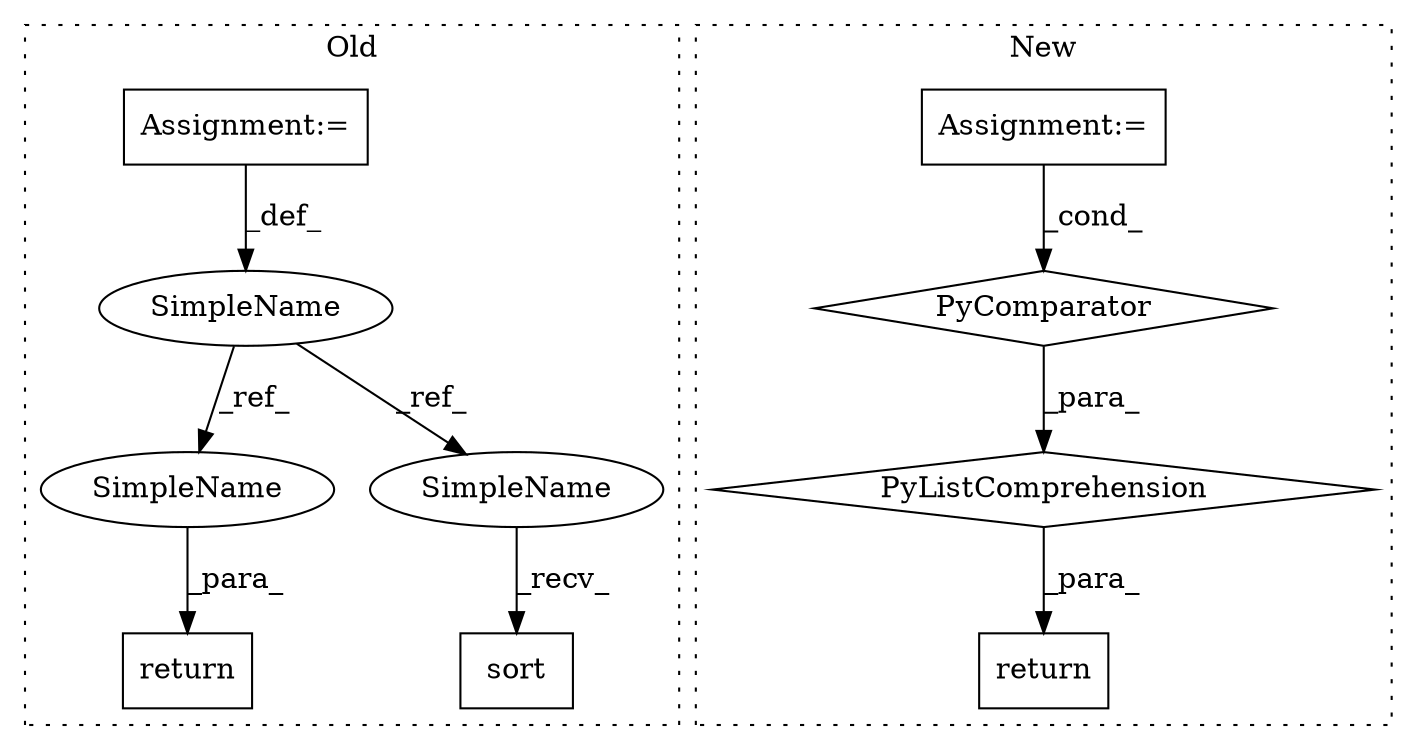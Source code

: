 digraph G {
subgraph cluster0 {
1 [label="sort" a="32" s="1899" l="6" shape="box"];
3 [label="Assignment:=" a="7" s="1823" l="58" shape="box"];
4 [label="return" a="41" s="1911" l="7" shape="box"];
5 [label="SimpleName" a="42" s="1701" l="9" shape="ellipse"];
9 [label="SimpleName" a="42" s="1918" l="9" shape="ellipse"];
10 [label="SimpleName" a="42" s="1889" l="9" shape="ellipse"];
label = "Old";
style="dotted";
}
subgraph cluster1 {
2 [label="return" a="41" s="1803" l="7" shape="box"];
6 [label="Assignment:=" a="7" s="1742" l="53" shape="box"];
7 [label="PyComparator" a="113" s="1742" l="53" shape="diamond"];
8 [label="PyListComprehension" a="109" s="1683" l="120" shape="diamond"];
label = "New";
style="dotted";
}
3 -> 5 [label="_def_"];
5 -> 10 [label="_ref_"];
5 -> 9 [label="_ref_"];
6 -> 7 [label="_cond_"];
7 -> 8 [label="_para_"];
8 -> 2 [label="_para_"];
9 -> 4 [label="_para_"];
10 -> 1 [label="_recv_"];
}